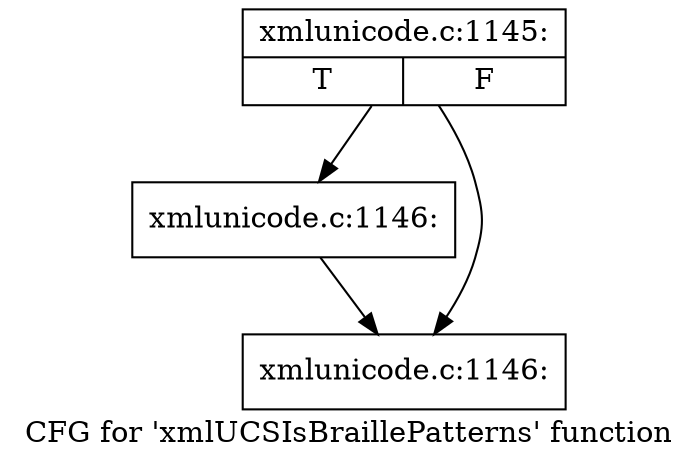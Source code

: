 digraph "CFG for 'xmlUCSIsBraillePatterns' function" {
	label="CFG for 'xmlUCSIsBraillePatterns' function";

	Node0x4e15fc0 [shape=record,label="{xmlunicode.c:1145:|{<s0>T|<s1>F}}"];
	Node0x4e15fc0 -> Node0x4e16550;
	Node0x4e15fc0 -> Node0x4e16500;
	Node0x4e16550 [shape=record,label="{xmlunicode.c:1146:}"];
	Node0x4e16550 -> Node0x4e16500;
	Node0x4e16500 [shape=record,label="{xmlunicode.c:1146:}"];
}
